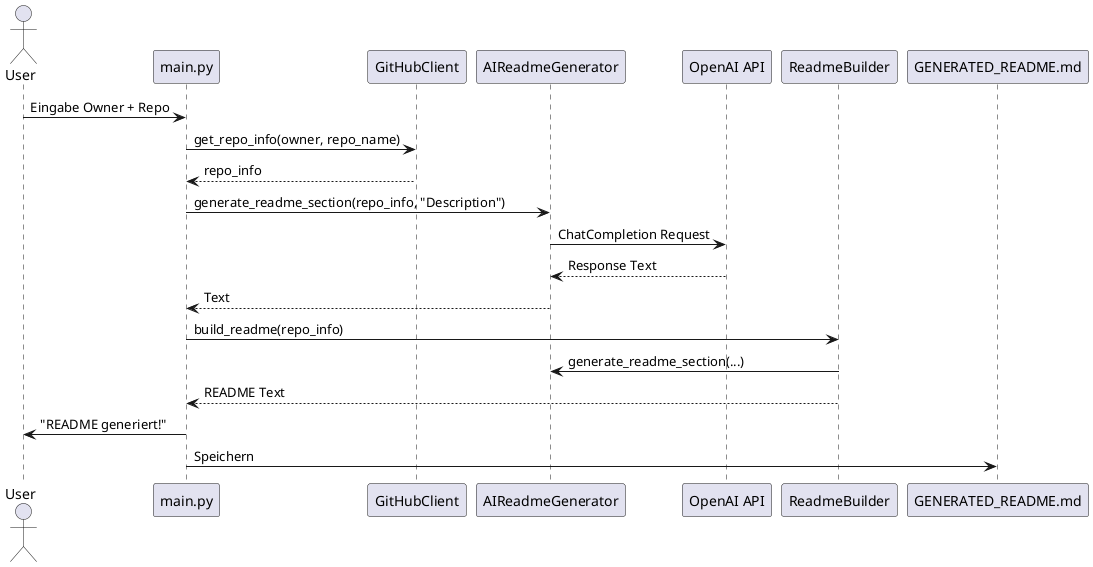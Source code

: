 @startuml sequence_diagram
actor User
participant "main.py" as Main
participant "GitHubClient" as GitHub
participant "AIReadmeGenerator" as AI
participant "OpenAI API" as OpenAI
participant "ReadmeBuilder" as Builder

User -> Main : Eingabe Owner + Repo
Main -> GitHub : get_repo_info(owner, repo_name)
GitHub --> Main : repo_info
Main -> AI : generate_readme_section(repo_info, "Description")
AI -> OpenAI : ChatCompletion Request
OpenAI --> AI : Response Text
AI --> Main : Text
Main -> Builder : build_readme(repo_info)
Builder -> AI : generate_readme_section(...)
Builder --> Main : README Text
Main -> User : "README generiert!"
Main -> GENERATED_README.md : Speichern
@enduml
